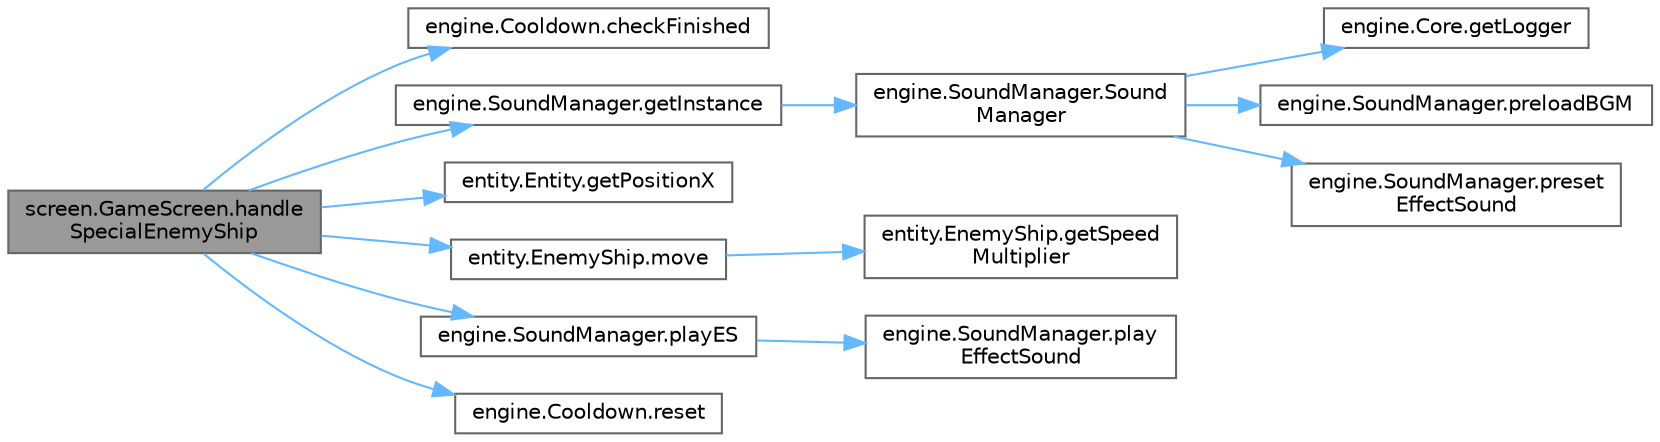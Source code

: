 digraph "screen.GameScreen.handleSpecialEnemyShip"
{
 // LATEX_PDF_SIZE
  bgcolor="transparent";
  edge [fontname=Helvetica,fontsize=10,labelfontname=Helvetica,labelfontsize=10];
  node [fontname=Helvetica,fontsize=10,shape=box,height=0.2,width=0.4];
  rankdir="LR";
  Node1 [id="Node000001",label="screen.GameScreen.handle\lSpecialEnemyShip",height=0.2,width=0.4,color="gray40", fillcolor="grey60", style="filled", fontcolor="black",tooltip=" "];
  Node1 -> Node2 [id="edge1_Node000001_Node000002",color="steelblue1",style="solid",tooltip=" "];
  Node2 [id="Node000002",label="engine.Cooldown.checkFinished",height=0.2,width=0.4,color="grey40", fillcolor="white", style="filled",URL="$classengine_1_1_cooldown.html#a941db70eb870be549e8a2b1a1fdb6793",tooltip="Checks if the cooldown is finished."];
  Node1 -> Node3 [id="edge2_Node000001_Node000003",color="steelblue1",style="solid",tooltip=" "];
  Node3 [id="Node000003",label="engine.SoundManager.getInstance",height=0.2,width=0.4,color="grey40", fillcolor="white", style="filled",URL="$classengine_1_1_sound_manager.html#a4e6f0b41bd8568517ad66a9407a77fea",tooltip=" "];
  Node3 -> Node4 [id="edge3_Node000003_Node000004",color="steelblue1",style="solid",tooltip=" "];
  Node4 [id="Node000004",label="engine.SoundManager.Sound\lManager",height=0.2,width=0.4,color="grey40", fillcolor="white", style="filled",URL="$classengine_1_1_sound_manager.html#a18b0e843467737587e1ce3f2d844f4f9",tooltip="Code Description Base: BGM files are stored in res/sound/BGM ES files are stored in res/sound/ES,..."];
  Node4 -> Node5 [id="edge4_Node000004_Node000005",color="steelblue1",style="solid",tooltip=" "];
  Node5 [id="Node000005",label="engine.Core.getLogger",height=0.2,width=0.4,color="grey40", fillcolor="white", style="filled",URL="$classengine_1_1_core.html#a89349dea52049be064320358db9412a2",tooltip="Controls access to the logger."];
  Node4 -> Node6 [id="edge5_Node000004_Node000006",color="steelblue1",style="solid",tooltip=" "];
  Node6 [id="Node000006",label="engine.SoundManager.preloadBGM",height=0.2,width=0.4,color="grey40", fillcolor="white", style="filled",URL="$classengine_1_1_sound_manager.html#a6bcd9eaf792c1b87b19a6f6f37f9c4cb",tooltip=" "];
  Node4 -> Node7 [id="edge6_Node000004_Node000007",color="steelblue1",style="solid",tooltip=" "];
  Node7 [id="Node000007",label="engine.SoundManager.preset\lEffectSound",height=0.2,width=0.4,color="grey40", fillcolor="white", style="filled",URL="$classengine_1_1_sound_manager.html#af26c2bfcdc62884f2f9bc521b437905f",tooltip=" "];
  Node1 -> Node8 [id="edge7_Node000001_Node000008",color="steelblue1",style="solid",tooltip=" "];
  Node8 [id="Node000008",label="entity.Entity.getPositionX",height=0.2,width=0.4,color="grey40", fillcolor="white", style="filled",URL="$classentity_1_1_entity.html#aade70f342a09b3c37b7f40d17db45983",tooltip="Getter for the X axis position of the entity."];
  Node1 -> Node9 [id="edge8_Node000001_Node000009",color="steelblue1",style="solid",tooltip=" "];
  Node9 [id="Node000009",label="entity.EnemyShip.move",height=0.2,width=0.4,color="grey40", fillcolor="white", style="filled",URL="$classentity_1_1_enemy_ship.html#a6bdab62106f5993c470cc3c6a989c6f6",tooltip="Moves the ship the specified distance."];
  Node9 -> Node10 [id="edge9_Node000009_Node000010",color="steelblue1",style="solid",tooltip=" "];
  Node10 [id="Node000010",label="entity.EnemyShip.getSpeed\lMultiplier",height=0.2,width=0.4,color="grey40", fillcolor="white", style="filled",URL="$classentity_1_1_enemy_ship.html#a96f875a55434c8bf74f7821ab1d0794d",tooltip=" "];
  Node1 -> Node11 [id="edge10_Node000001_Node000011",color="steelblue1",style="solid",tooltip=" "];
  Node11 [id="Node000011",label="engine.SoundManager.playES",height=0.2,width=0.4,color="grey40", fillcolor="white", style="filled",URL="$classengine_1_1_sound_manager.html#af326739e7c567da7bedf9a07eff7e232",tooltip=" "];
  Node11 -> Node12 [id="edge11_Node000011_Node000012",color="steelblue1",style="solid",tooltip=" "];
  Node12 [id="Node000012",label="engine.SoundManager.play\lEffectSound",height=0.2,width=0.4,color="grey40", fillcolor="white", style="filled",URL="$classengine_1_1_sound_manager.html#aff8a50dd8c931099450db7066e6a360e",tooltip=" "];
  Node1 -> Node13 [id="edge12_Node000001_Node000013",color="steelblue1",style="solid",tooltip=" "];
  Node13 [id="Node000013",label="engine.Cooldown.reset",height=0.2,width=0.4,color="grey40", fillcolor="white", style="filled",URL="$classengine_1_1_cooldown.html#abcb3cea769834552c6a81075f5d17dc7",tooltip="Restarts the cooldown."];
}
